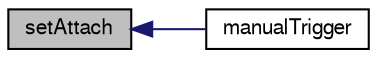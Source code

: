digraph "setAttach"
{
  bgcolor="transparent";
  edge [fontname="FreeSans",fontsize="10",labelfontname="FreeSans",labelfontsize="10"];
  node [fontname="FreeSans",fontsize="10",shape=record];
  rankdir="LR";
  Node76 [label="setAttach",height=0.2,width=0.4,color="black", fillcolor="grey75", style="filled", fontcolor="black"];
  Node76 -> Node77 [dir="back",color="midnightblue",fontsize="10",style="solid",fontname="FreeSans"];
  Node77 [label="manualTrigger",height=0.2,width=0.4,color="black",URL="$a21426.html#ac0b7b2598b028c514c480bd1f4fe9a76"];
}
